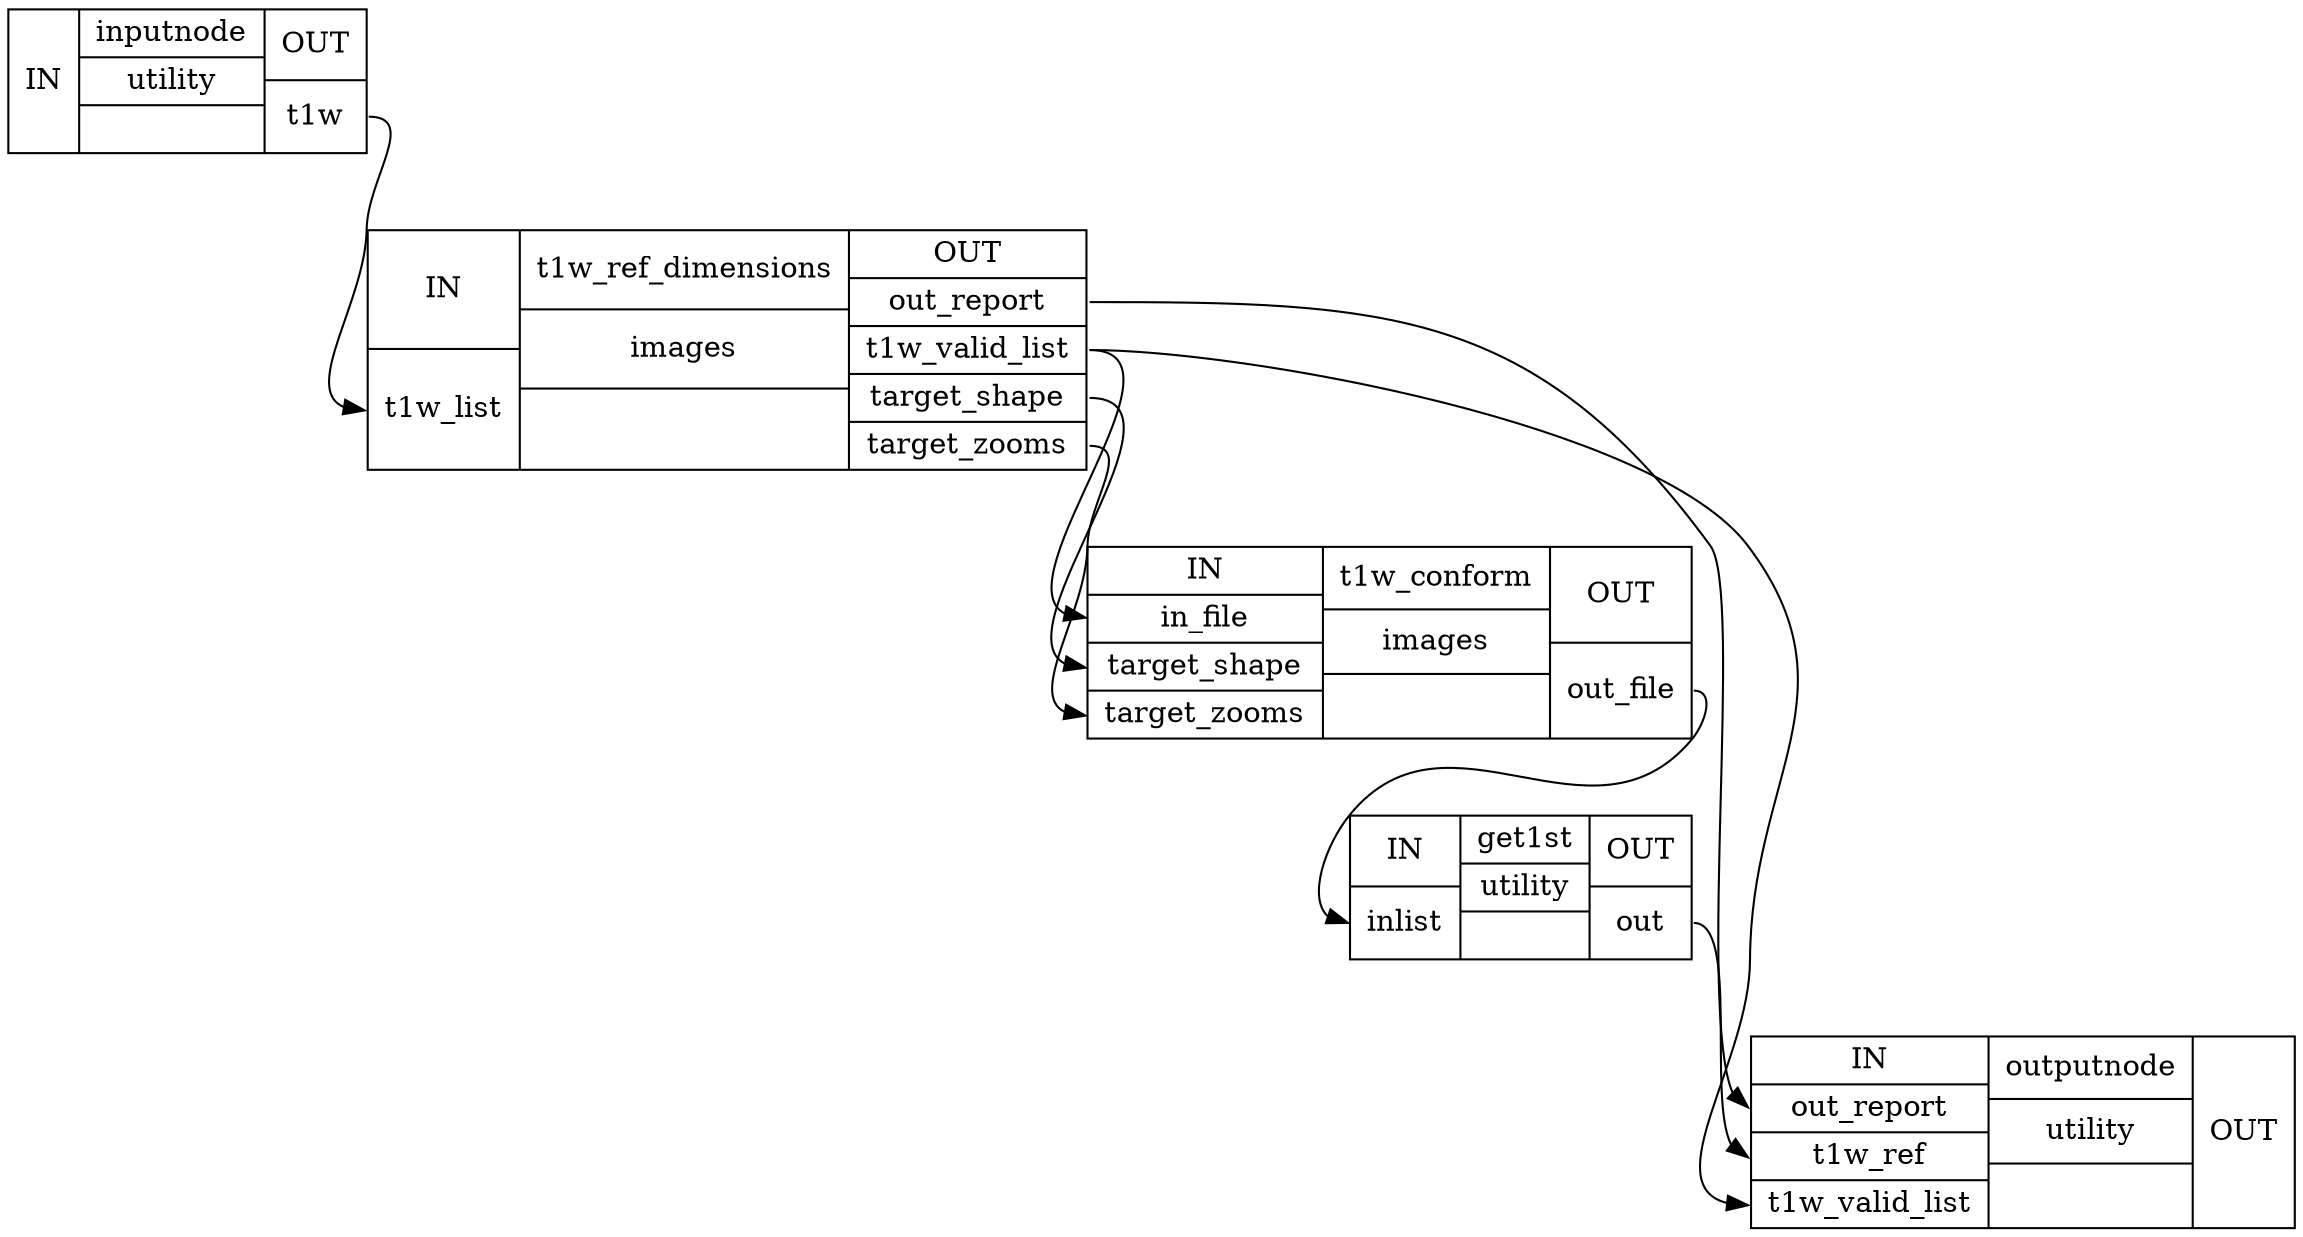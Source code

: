 digraph structs {
node [shape=record];
anat_template_wfinputnode [label="{IN}|{ inputnode | utility |  }|{OUT|<outt1w> t1w}"];
anat_template_wft1w_ref_dimensions [label="{IN|<int1wlist> t1w_list}|{ t1w_ref_dimensions | images |  }|{OUT|<outoutreport> out_report|<outt1wvalidlist> t1w_valid_list|<outtargetshape> target_shape|<outtargetzooms> target_zooms}"];
anat_template_wft1w_conform [label="{IN|<ininfile> in_file|<intargetshape> target_shape|<intargetzooms> target_zooms}|{ t1w_conform | images |  }|{OUT|<outoutfile> out_file}"];
anat_template_wfget1st [label="{IN|<ininlist> inlist}|{ get1st | utility |  }|{OUT|<outout> out}"];
anat_template_wfoutputnode [label="{IN|<inoutreport> out_report|<int1wref> t1w_ref|<int1wvalidlist> t1w_valid_list}|{ outputnode | utility |  }|{OUT}"];
anat_template_wfget1st:outout:e -> anat_template_wfoutputnode:int1wref:w;
anat_template_wfinputnode:outt1w:e -> anat_template_wft1w_ref_dimensions:int1wlist:w;
anat_template_wft1w_conform:outoutfile:e -> anat_template_wfget1st:ininlist:w;
anat_template_wft1w_ref_dimensions:outoutreport:e -> anat_template_wfoutputnode:inoutreport:w;
anat_template_wft1w_ref_dimensions:outt1wvalidlist:e -> anat_template_wfoutputnode:int1wvalidlist:w;
anat_template_wft1w_ref_dimensions:outt1wvalidlist:e -> anat_template_wft1w_conform:ininfile:w;
anat_template_wft1w_ref_dimensions:outtargetshape:e -> anat_template_wft1w_conform:intargetshape:w;
anat_template_wft1w_ref_dimensions:outtargetzooms:e -> anat_template_wft1w_conform:intargetzooms:w;
}